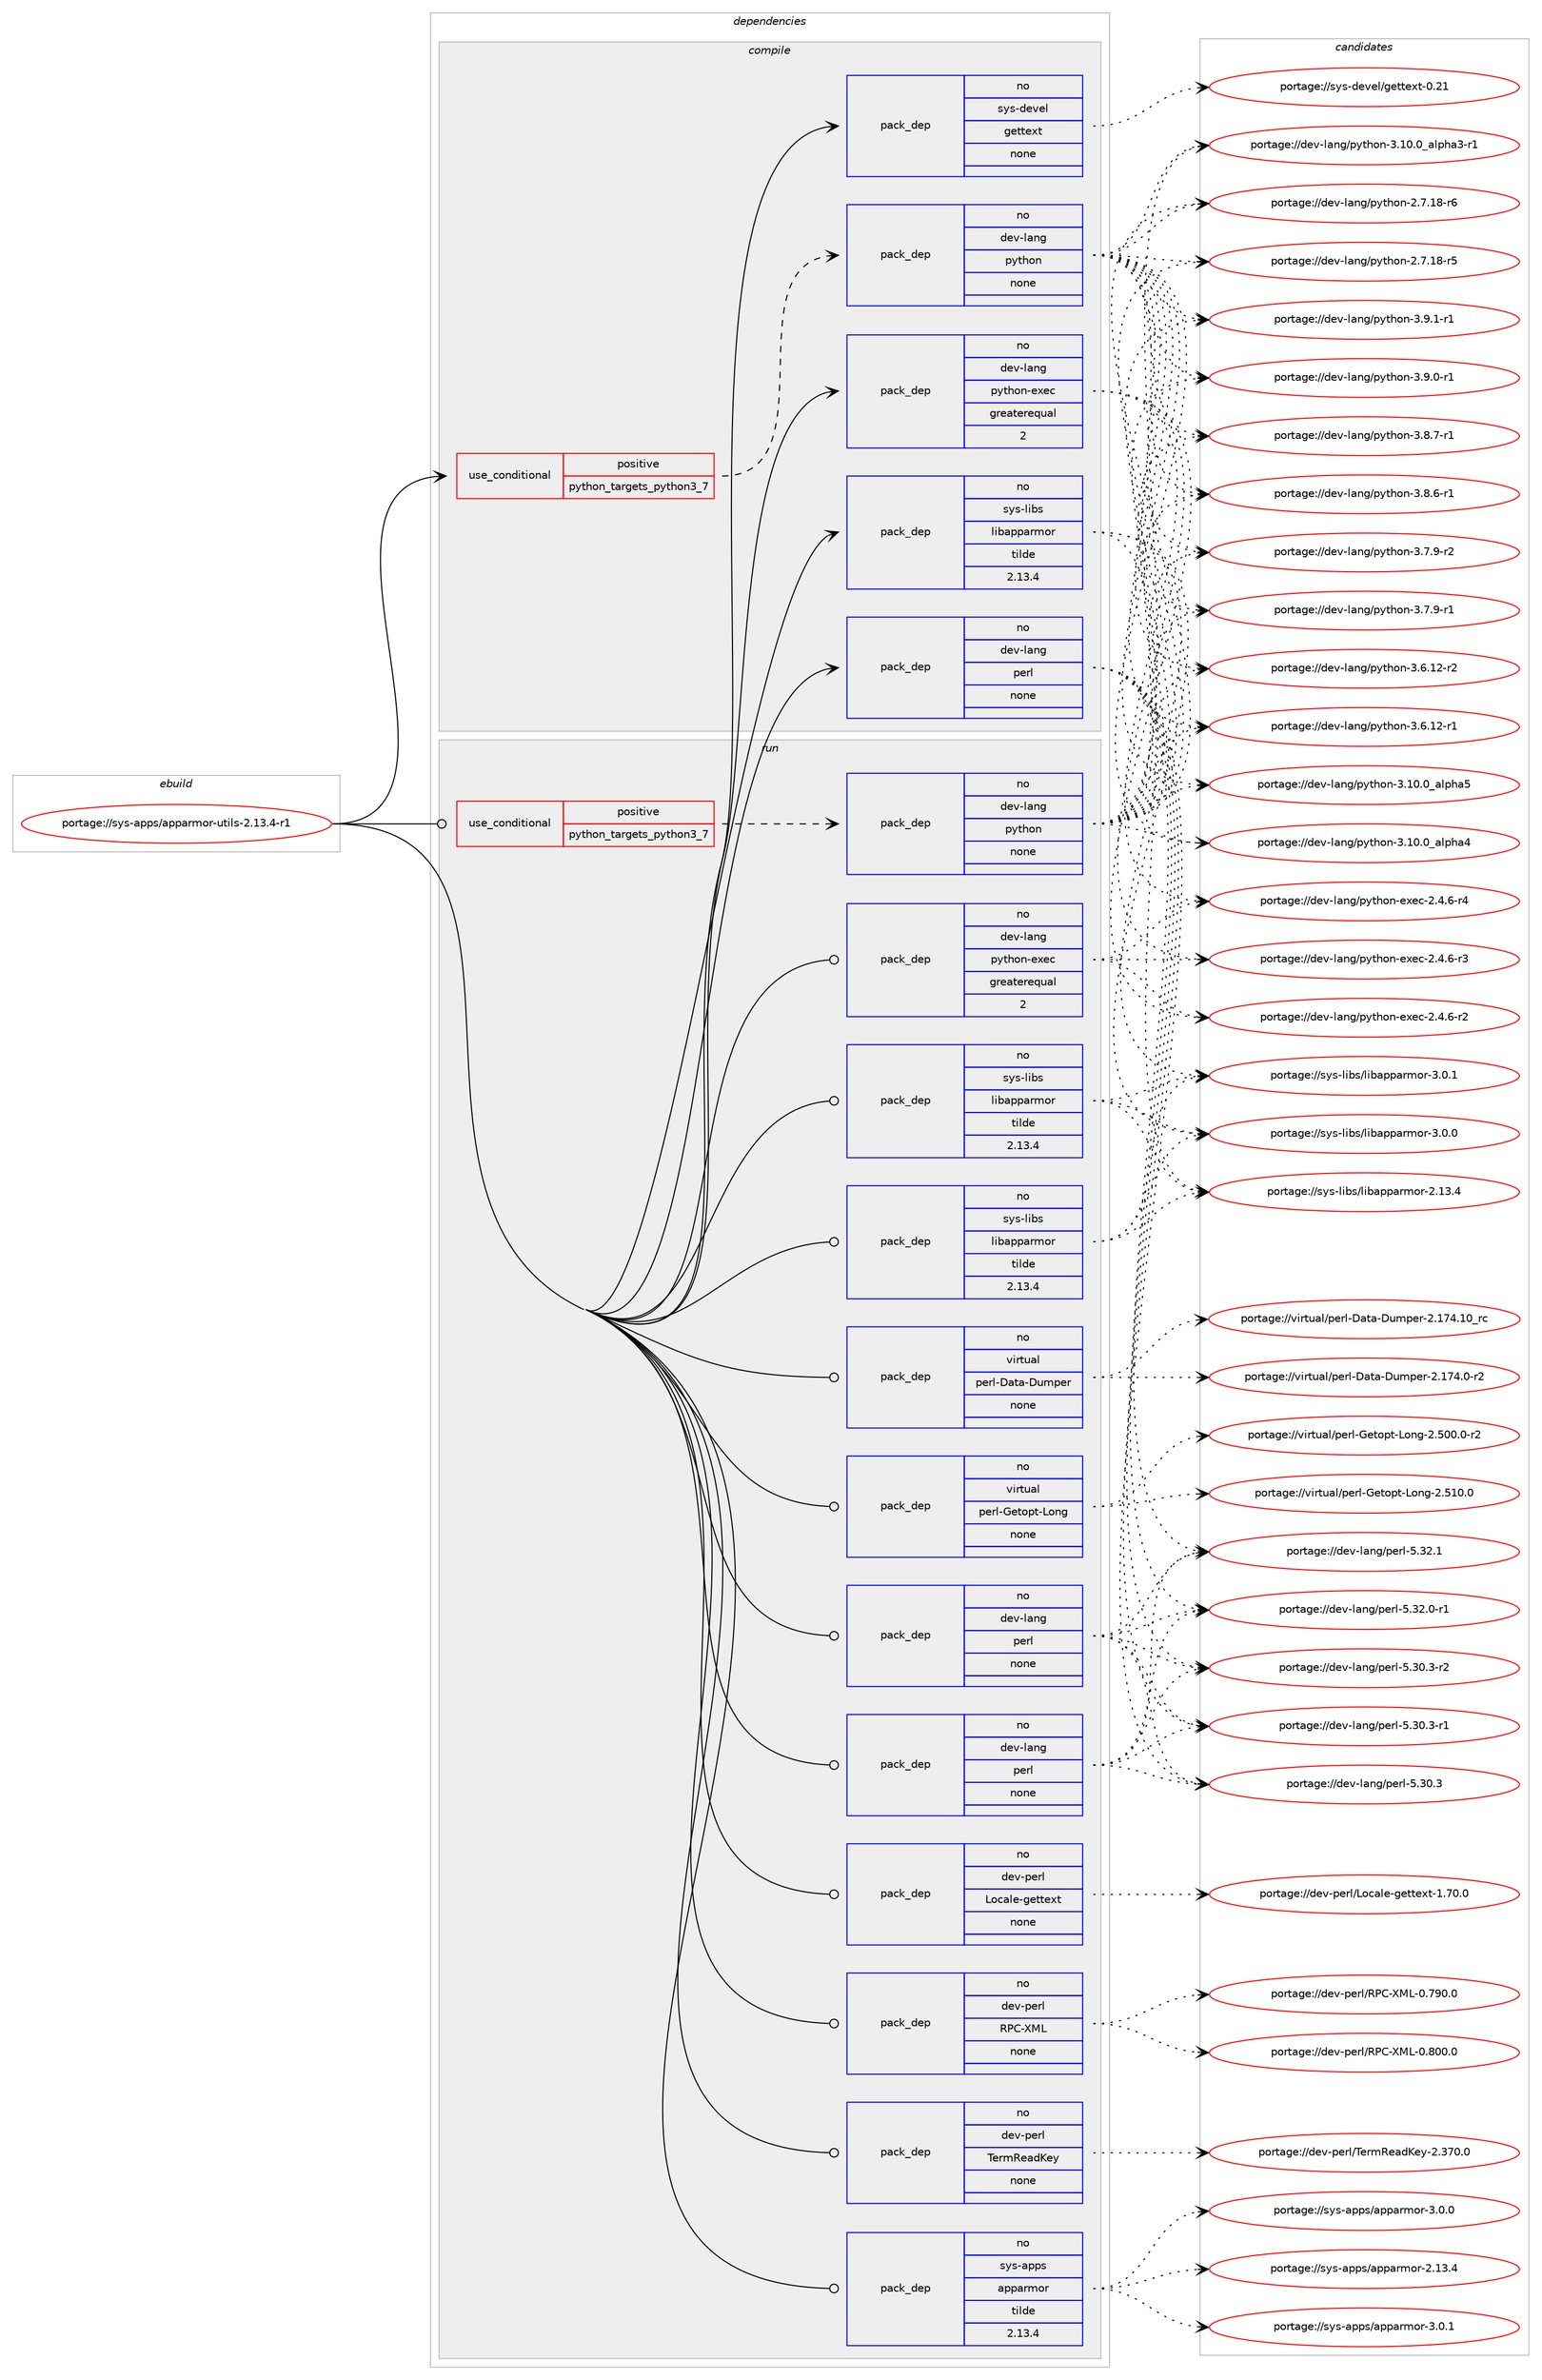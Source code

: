 digraph prolog {

# *************
# Graph options
# *************

newrank=true;
concentrate=true;
compound=true;
graph [rankdir=LR,fontname=Helvetica,fontsize=10,ranksep=1.5];#, ranksep=2.5, nodesep=0.2];
edge  [arrowhead=vee];
node  [fontname=Helvetica,fontsize=10];

# **********
# The ebuild
# **********

subgraph cluster_leftcol {
color=gray;
rank=same;
label=<<i>ebuild</i>>;
id [label="portage://sys-apps/apparmor-utils-2.13.4-r1", color=red, width=4, href="../sys-apps/apparmor-utils-2.13.4-r1.svg"];
}

# ****************
# The dependencies
# ****************

subgraph cluster_midcol {
color=gray;
label=<<i>dependencies</i>>;
subgraph cluster_compile {
fillcolor="#eeeeee";
style=filled;
label=<<i>compile</i>>;
subgraph cond3330 {
dependency10947 [label=<<TABLE BORDER="0" CELLBORDER="1" CELLSPACING="0" CELLPADDING="4"><TR><TD ROWSPAN="3" CELLPADDING="10">use_conditional</TD></TR><TR><TD>positive</TD></TR><TR><TD>python_targets_python3_7</TD></TR></TABLE>>, shape=none, color=red];
subgraph pack7518 {
dependency10948 [label=<<TABLE BORDER="0" CELLBORDER="1" CELLSPACING="0" CELLPADDING="4" WIDTH="220"><TR><TD ROWSPAN="6" CELLPADDING="30">pack_dep</TD></TR><TR><TD WIDTH="110">no</TD></TR><TR><TD>dev-lang</TD></TR><TR><TD>python</TD></TR><TR><TD>none</TD></TR><TR><TD></TD></TR></TABLE>>, shape=none, color=blue];
}
dependency10947:e -> dependency10948:w [weight=20,style="dashed",arrowhead="vee"];
}
id:e -> dependency10947:w [weight=20,style="solid",arrowhead="vee"];
subgraph pack7519 {
dependency10949 [label=<<TABLE BORDER="0" CELLBORDER="1" CELLSPACING="0" CELLPADDING="4" WIDTH="220"><TR><TD ROWSPAN="6" CELLPADDING="30">pack_dep</TD></TR><TR><TD WIDTH="110">no</TD></TR><TR><TD>dev-lang</TD></TR><TR><TD>perl</TD></TR><TR><TD>none</TD></TR><TR><TD></TD></TR></TABLE>>, shape=none, color=blue];
}
id:e -> dependency10949:w [weight=20,style="solid",arrowhead="vee"];
subgraph pack7520 {
dependency10950 [label=<<TABLE BORDER="0" CELLBORDER="1" CELLSPACING="0" CELLPADDING="4" WIDTH="220"><TR><TD ROWSPAN="6" CELLPADDING="30">pack_dep</TD></TR><TR><TD WIDTH="110">no</TD></TR><TR><TD>dev-lang</TD></TR><TR><TD>python-exec</TD></TR><TR><TD>greaterequal</TD></TR><TR><TD>2</TD></TR></TABLE>>, shape=none, color=blue];
}
id:e -> dependency10950:w [weight=20,style="solid",arrowhead="vee"];
subgraph pack7521 {
dependency10951 [label=<<TABLE BORDER="0" CELLBORDER="1" CELLSPACING="0" CELLPADDING="4" WIDTH="220"><TR><TD ROWSPAN="6" CELLPADDING="30">pack_dep</TD></TR><TR><TD WIDTH="110">no</TD></TR><TR><TD>sys-devel</TD></TR><TR><TD>gettext</TD></TR><TR><TD>none</TD></TR><TR><TD></TD></TR></TABLE>>, shape=none, color=blue];
}
id:e -> dependency10951:w [weight=20,style="solid",arrowhead="vee"];
subgraph pack7522 {
dependency10952 [label=<<TABLE BORDER="0" CELLBORDER="1" CELLSPACING="0" CELLPADDING="4" WIDTH="220"><TR><TD ROWSPAN="6" CELLPADDING="30">pack_dep</TD></TR><TR><TD WIDTH="110">no</TD></TR><TR><TD>sys-libs</TD></TR><TR><TD>libapparmor</TD></TR><TR><TD>tilde</TD></TR><TR><TD>2.13.4</TD></TR></TABLE>>, shape=none, color=blue];
}
id:e -> dependency10952:w [weight=20,style="solid",arrowhead="vee"];
}
subgraph cluster_compileandrun {
fillcolor="#eeeeee";
style=filled;
label=<<i>compile and run</i>>;
}
subgraph cluster_run {
fillcolor="#eeeeee";
style=filled;
label=<<i>run</i>>;
subgraph cond3331 {
dependency10953 [label=<<TABLE BORDER="0" CELLBORDER="1" CELLSPACING="0" CELLPADDING="4"><TR><TD ROWSPAN="3" CELLPADDING="10">use_conditional</TD></TR><TR><TD>positive</TD></TR><TR><TD>python_targets_python3_7</TD></TR></TABLE>>, shape=none, color=red];
subgraph pack7523 {
dependency10954 [label=<<TABLE BORDER="0" CELLBORDER="1" CELLSPACING="0" CELLPADDING="4" WIDTH="220"><TR><TD ROWSPAN="6" CELLPADDING="30">pack_dep</TD></TR><TR><TD WIDTH="110">no</TD></TR><TR><TD>dev-lang</TD></TR><TR><TD>python</TD></TR><TR><TD>none</TD></TR><TR><TD></TD></TR></TABLE>>, shape=none, color=blue];
}
dependency10953:e -> dependency10954:w [weight=20,style="dashed",arrowhead="vee"];
}
id:e -> dependency10953:w [weight=20,style="solid",arrowhead="odot"];
subgraph pack7524 {
dependency10955 [label=<<TABLE BORDER="0" CELLBORDER="1" CELLSPACING="0" CELLPADDING="4" WIDTH="220"><TR><TD ROWSPAN="6" CELLPADDING="30">pack_dep</TD></TR><TR><TD WIDTH="110">no</TD></TR><TR><TD>dev-lang</TD></TR><TR><TD>perl</TD></TR><TR><TD>none</TD></TR><TR><TD></TD></TR></TABLE>>, shape=none, color=blue];
}
id:e -> dependency10955:w [weight=20,style="solid",arrowhead="odot"];
subgraph pack7525 {
dependency10956 [label=<<TABLE BORDER="0" CELLBORDER="1" CELLSPACING="0" CELLPADDING="4" WIDTH="220"><TR><TD ROWSPAN="6" CELLPADDING="30">pack_dep</TD></TR><TR><TD WIDTH="110">no</TD></TR><TR><TD>dev-lang</TD></TR><TR><TD>perl</TD></TR><TR><TD>none</TD></TR><TR><TD></TD></TR></TABLE>>, shape=none, color=blue];
}
id:e -> dependency10956:w [weight=20,style="solid",arrowhead="odot"];
subgraph pack7526 {
dependency10957 [label=<<TABLE BORDER="0" CELLBORDER="1" CELLSPACING="0" CELLPADDING="4" WIDTH="220"><TR><TD ROWSPAN="6" CELLPADDING="30">pack_dep</TD></TR><TR><TD WIDTH="110">no</TD></TR><TR><TD>dev-lang</TD></TR><TR><TD>python-exec</TD></TR><TR><TD>greaterequal</TD></TR><TR><TD>2</TD></TR></TABLE>>, shape=none, color=blue];
}
id:e -> dependency10957:w [weight=20,style="solid",arrowhead="odot"];
subgraph pack7527 {
dependency10958 [label=<<TABLE BORDER="0" CELLBORDER="1" CELLSPACING="0" CELLPADDING="4" WIDTH="220"><TR><TD ROWSPAN="6" CELLPADDING="30">pack_dep</TD></TR><TR><TD WIDTH="110">no</TD></TR><TR><TD>dev-perl</TD></TR><TR><TD>Locale-gettext</TD></TR><TR><TD>none</TD></TR><TR><TD></TD></TR></TABLE>>, shape=none, color=blue];
}
id:e -> dependency10958:w [weight=20,style="solid",arrowhead="odot"];
subgraph pack7528 {
dependency10959 [label=<<TABLE BORDER="0" CELLBORDER="1" CELLSPACING="0" CELLPADDING="4" WIDTH="220"><TR><TD ROWSPAN="6" CELLPADDING="30">pack_dep</TD></TR><TR><TD WIDTH="110">no</TD></TR><TR><TD>dev-perl</TD></TR><TR><TD>RPC-XML</TD></TR><TR><TD>none</TD></TR><TR><TD></TD></TR></TABLE>>, shape=none, color=blue];
}
id:e -> dependency10959:w [weight=20,style="solid",arrowhead="odot"];
subgraph pack7529 {
dependency10960 [label=<<TABLE BORDER="0" CELLBORDER="1" CELLSPACING="0" CELLPADDING="4" WIDTH="220"><TR><TD ROWSPAN="6" CELLPADDING="30">pack_dep</TD></TR><TR><TD WIDTH="110">no</TD></TR><TR><TD>dev-perl</TD></TR><TR><TD>TermReadKey</TD></TR><TR><TD>none</TD></TR><TR><TD></TD></TR></TABLE>>, shape=none, color=blue];
}
id:e -> dependency10960:w [weight=20,style="solid",arrowhead="odot"];
subgraph pack7530 {
dependency10961 [label=<<TABLE BORDER="0" CELLBORDER="1" CELLSPACING="0" CELLPADDING="4" WIDTH="220"><TR><TD ROWSPAN="6" CELLPADDING="30">pack_dep</TD></TR><TR><TD WIDTH="110">no</TD></TR><TR><TD>sys-apps</TD></TR><TR><TD>apparmor</TD></TR><TR><TD>tilde</TD></TR><TR><TD>2.13.4</TD></TR></TABLE>>, shape=none, color=blue];
}
id:e -> dependency10961:w [weight=20,style="solid",arrowhead="odot"];
subgraph pack7531 {
dependency10962 [label=<<TABLE BORDER="0" CELLBORDER="1" CELLSPACING="0" CELLPADDING="4" WIDTH="220"><TR><TD ROWSPAN="6" CELLPADDING="30">pack_dep</TD></TR><TR><TD WIDTH="110">no</TD></TR><TR><TD>sys-libs</TD></TR><TR><TD>libapparmor</TD></TR><TR><TD>tilde</TD></TR><TR><TD>2.13.4</TD></TR></TABLE>>, shape=none, color=blue];
}
id:e -> dependency10962:w [weight=20,style="solid",arrowhead="odot"];
subgraph pack7532 {
dependency10963 [label=<<TABLE BORDER="0" CELLBORDER="1" CELLSPACING="0" CELLPADDING="4" WIDTH="220"><TR><TD ROWSPAN="6" CELLPADDING="30">pack_dep</TD></TR><TR><TD WIDTH="110">no</TD></TR><TR><TD>sys-libs</TD></TR><TR><TD>libapparmor</TD></TR><TR><TD>tilde</TD></TR><TR><TD>2.13.4</TD></TR></TABLE>>, shape=none, color=blue];
}
id:e -> dependency10963:w [weight=20,style="solid",arrowhead="odot"];
subgraph pack7533 {
dependency10964 [label=<<TABLE BORDER="0" CELLBORDER="1" CELLSPACING="0" CELLPADDING="4" WIDTH="220"><TR><TD ROWSPAN="6" CELLPADDING="30">pack_dep</TD></TR><TR><TD WIDTH="110">no</TD></TR><TR><TD>virtual</TD></TR><TR><TD>perl-Data-Dumper</TD></TR><TR><TD>none</TD></TR><TR><TD></TD></TR></TABLE>>, shape=none, color=blue];
}
id:e -> dependency10964:w [weight=20,style="solid",arrowhead="odot"];
subgraph pack7534 {
dependency10965 [label=<<TABLE BORDER="0" CELLBORDER="1" CELLSPACING="0" CELLPADDING="4" WIDTH="220"><TR><TD ROWSPAN="6" CELLPADDING="30">pack_dep</TD></TR><TR><TD WIDTH="110">no</TD></TR><TR><TD>virtual</TD></TR><TR><TD>perl-Getopt-Long</TD></TR><TR><TD>none</TD></TR><TR><TD></TD></TR></TABLE>>, shape=none, color=blue];
}
id:e -> dependency10965:w [weight=20,style="solid",arrowhead="odot"];
}
}

# **************
# The candidates
# **************

subgraph cluster_choices {
rank=same;
color=gray;
label=<<i>candidates</i>>;

subgraph choice7518 {
color=black;
nodesep=1;
choice1001011184510897110103471121211161041111104551465746494511449 [label="portage://dev-lang/python-3.9.1-r1", color=red, width=4,href="../dev-lang/python-3.9.1-r1.svg"];
choice1001011184510897110103471121211161041111104551465746484511449 [label="portage://dev-lang/python-3.9.0-r1", color=red, width=4,href="../dev-lang/python-3.9.0-r1.svg"];
choice1001011184510897110103471121211161041111104551465646554511449 [label="portage://dev-lang/python-3.8.7-r1", color=red, width=4,href="../dev-lang/python-3.8.7-r1.svg"];
choice1001011184510897110103471121211161041111104551465646544511449 [label="portage://dev-lang/python-3.8.6-r1", color=red, width=4,href="../dev-lang/python-3.8.6-r1.svg"];
choice1001011184510897110103471121211161041111104551465546574511450 [label="portage://dev-lang/python-3.7.9-r2", color=red, width=4,href="../dev-lang/python-3.7.9-r2.svg"];
choice1001011184510897110103471121211161041111104551465546574511449 [label="portage://dev-lang/python-3.7.9-r1", color=red, width=4,href="../dev-lang/python-3.7.9-r1.svg"];
choice100101118451089711010347112121116104111110455146544649504511450 [label="portage://dev-lang/python-3.6.12-r2", color=red, width=4,href="../dev-lang/python-3.6.12-r2.svg"];
choice100101118451089711010347112121116104111110455146544649504511449 [label="portage://dev-lang/python-3.6.12-r1", color=red, width=4,href="../dev-lang/python-3.6.12-r1.svg"];
choice1001011184510897110103471121211161041111104551464948464895971081121049753 [label="portage://dev-lang/python-3.10.0_alpha5", color=red, width=4,href="../dev-lang/python-3.10.0_alpha5.svg"];
choice1001011184510897110103471121211161041111104551464948464895971081121049752 [label="portage://dev-lang/python-3.10.0_alpha4", color=red, width=4,href="../dev-lang/python-3.10.0_alpha4.svg"];
choice10010111845108971101034711212111610411111045514649484648959710811210497514511449 [label="portage://dev-lang/python-3.10.0_alpha3-r1", color=red, width=4,href="../dev-lang/python-3.10.0_alpha3-r1.svg"];
choice100101118451089711010347112121116104111110455046554649564511454 [label="portage://dev-lang/python-2.7.18-r6", color=red, width=4,href="../dev-lang/python-2.7.18-r6.svg"];
choice100101118451089711010347112121116104111110455046554649564511453 [label="portage://dev-lang/python-2.7.18-r5", color=red, width=4,href="../dev-lang/python-2.7.18-r5.svg"];
dependency10948:e -> choice1001011184510897110103471121211161041111104551465746494511449:w [style=dotted,weight="100"];
dependency10948:e -> choice1001011184510897110103471121211161041111104551465746484511449:w [style=dotted,weight="100"];
dependency10948:e -> choice1001011184510897110103471121211161041111104551465646554511449:w [style=dotted,weight="100"];
dependency10948:e -> choice1001011184510897110103471121211161041111104551465646544511449:w [style=dotted,weight="100"];
dependency10948:e -> choice1001011184510897110103471121211161041111104551465546574511450:w [style=dotted,weight="100"];
dependency10948:e -> choice1001011184510897110103471121211161041111104551465546574511449:w [style=dotted,weight="100"];
dependency10948:e -> choice100101118451089711010347112121116104111110455146544649504511450:w [style=dotted,weight="100"];
dependency10948:e -> choice100101118451089711010347112121116104111110455146544649504511449:w [style=dotted,weight="100"];
dependency10948:e -> choice1001011184510897110103471121211161041111104551464948464895971081121049753:w [style=dotted,weight="100"];
dependency10948:e -> choice1001011184510897110103471121211161041111104551464948464895971081121049752:w [style=dotted,weight="100"];
dependency10948:e -> choice10010111845108971101034711212111610411111045514649484648959710811210497514511449:w [style=dotted,weight="100"];
dependency10948:e -> choice100101118451089711010347112121116104111110455046554649564511454:w [style=dotted,weight="100"];
dependency10948:e -> choice100101118451089711010347112121116104111110455046554649564511453:w [style=dotted,weight="100"];
}
subgraph choice7519 {
color=black;
nodesep=1;
choice10010111845108971101034711210111410845534651504649 [label="portage://dev-lang/perl-5.32.1", color=red, width=4,href="../dev-lang/perl-5.32.1.svg"];
choice100101118451089711010347112101114108455346515046484511449 [label="portage://dev-lang/perl-5.32.0-r1", color=red, width=4,href="../dev-lang/perl-5.32.0-r1.svg"];
choice100101118451089711010347112101114108455346514846514511450 [label="portage://dev-lang/perl-5.30.3-r2", color=red, width=4,href="../dev-lang/perl-5.30.3-r2.svg"];
choice100101118451089711010347112101114108455346514846514511449 [label="portage://dev-lang/perl-5.30.3-r1", color=red, width=4,href="../dev-lang/perl-5.30.3-r1.svg"];
choice10010111845108971101034711210111410845534651484651 [label="portage://dev-lang/perl-5.30.3", color=red, width=4,href="../dev-lang/perl-5.30.3.svg"];
dependency10949:e -> choice10010111845108971101034711210111410845534651504649:w [style=dotted,weight="100"];
dependency10949:e -> choice100101118451089711010347112101114108455346515046484511449:w [style=dotted,weight="100"];
dependency10949:e -> choice100101118451089711010347112101114108455346514846514511450:w [style=dotted,weight="100"];
dependency10949:e -> choice100101118451089711010347112101114108455346514846514511449:w [style=dotted,weight="100"];
dependency10949:e -> choice10010111845108971101034711210111410845534651484651:w [style=dotted,weight="100"];
}
subgraph choice7520 {
color=black;
nodesep=1;
choice10010111845108971101034711212111610411111045101120101994550465246544511452 [label="portage://dev-lang/python-exec-2.4.6-r4", color=red, width=4,href="../dev-lang/python-exec-2.4.6-r4.svg"];
choice10010111845108971101034711212111610411111045101120101994550465246544511451 [label="portage://dev-lang/python-exec-2.4.6-r3", color=red, width=4,href="../dev-lang/python-exec-2.4.6-r3.svg"];
choice10010111845108971101034711212111610411111045101120101994550465246544511450 [label="portage://dev-lang/python-exec-2.4.6-r2", color=red, width=4,href="../dev-lang/python-exec-2.4.6-r2.svg"];
dependency10950:e -> choice10010111845108971101034711212111610411111045101120101994550465246544511452:w [style=dotted,weight="100"];
dependency10950:e -> choice10010111845108971101034711212111610411111045101120101994550465246544511451:w [style=dotted,weight="100"];
dependency10950:e -> choice10010111845108971101034711212111610411111045101120101994550465246544511450:w [style=dotted,weight="100"];
}
subgraph choice7521 {
color=black;
nodesep=1;
choice11512111545100101118101108471031011161161011201164548465049 [label="portage://sys-devel/gettext-0.21", color=red, width=4,href="../sys-devel/gettext-0.21.svg"];
dependency10951:e -> choice11512111545100101118101108471031011161161011201164548465049:w [style=dotted,weight="100"];
}
subgraph choice7522 {
color=black;
nodesep=1;
choice115121115451081059811547108105989711211297114109111114455146484649 [label="portage://sys-libs/libapparmor-3.0.1", color=red, width=4,href="../sys-libs/libapparmor-3.0.1.svg"];
choice115121115451081059811547108105989711211297114109111114455146484648 [label="portage://sys-libs/libapparmor-3.0.0", color=red, width=4,href="../sys-libs/libapparmor-3.0.0.svg"];
choice11512111545108105981154710810598971121129711410911111445504649514652 [label="portage://sys-libs/libapparmor-2.13.4", color=red, width=4,href="../sys-libs/libapparmor-2.13.4.svg"];
dependency10952:e -> choice115121115451081059811547108105989711211297114109111114455146484649:w [style=dotted,weight="100"];
dependency10952:e -> choice115121115451081059811547108105989711211297114109111114455146484648:w [style=dotted,weight="100"];
dependency10952:e -> choice11512111545108105981154710810598971121129711410911111445504649514652:w [style=dotted,weight="100"];
}
subgraph choice7523 {
color=black;
nodesep=1;
choice1001011184510897110103471121211161041111104551465746494511449 [label="portage://dev-lang/python-3.9.1-r1", color=red, width=4,href="../dev-lang/python-3.9.1-r1.svg"];
choice1001011184510897110103471121211161041111104551465746484511449 [label="portage://dev-lang/python-3.9.0-r1", color=red, width=4,href="../dev-lang/python-3.9.0-r1.svg"];
choice1001011184510897110103471121211161041111104551465646554511449 [label="portage://dev-lang/python-3.8.7-r1", color=red, width=4,href="../dev-lang/python-3.8.7-r1.svg"];
choice1001011184510897110103471121211161041111104551465646544511449 [label="portage://dev-lang/python-3.8.6-r1", color=red, width=4,href="../dev-lang/python-3.8.6-r1.svg"];
choice1001011184510897110103471121211161041111104551465546574511450 [label="portage://dev-lang/python-3.7.9-r2", color=red, width=4,href="../dev-lang/python-3.7.9-r2.svg"];
choice1001011184510897110103471121211161041111104551465546574511449 [label="portage://dev-lang/python-3.7.9-r1", color=red, width=4,href="../dev-lang/python-3.7.9-r1.svg"];
choice100101118451089711010347112121116104111110455146544649504511450 [label="portage://dev-lang/python-3.6.12-r2", color=red, width=4,href="../dev-lang/python-3.6.12-r2.svg"];
choice100101118451089711010347112121116104111110455146544649504511449 [label="portage://dev-lang/python-3.6.12-r1", color=red, width=4,href="../dev-lang/python-3.6.12-r1.svg"];
choice1001011184510897110103471121211161041111104551464948464895971081121049753 [label="portage://dev-lang/python-3.10.0_alpha5", color=red, width=4,href="../dev-lang/python-3.10.0_alpha5.svg"];
choice1001011184510897110103471121211161041111104551464948464895971081121049752 [label="portage://dev-lang/python-3.10.0_alpha4", color=red, width=4,href="../dev-lang/python-3.10.0_alpha4.svg"];
choice10010111845108971101034711212111610411111045514649484648959710811210497514511449 [label="portage://dev-lang/python-3.10.0_alpha3-r1", color=red, width=4,href="../dev-lang/python-3.10.0_alpha3-r1.svg"];
choice100101118451089711010347112121116104111110455046554649564511454 [label="portage://dev-lang/python-2.7.18-r6", color=red, width=4,href="../dev-lang/python-2.7.18-r6.svg"];
choice100101118451089711010347112121116104111110455046554649564511453 [label="portage://dev-lang/python-2.7.18-r5", color=red, width=4,href="../dev-lang/python-2.7.18-r5.svg"];
dependency10954:e -> choice1001011184510897110103471121211161041111104551465746494511449:w [style=dotted,weight="100"];
dependency10954:e -> choice1001011184510897110103471121211161041111104551465746484511449:w [style=dotted,weight="100"];
dependency10954:e -> choice1001011184510897110103471121211161041111104551465646554511449:w [style=dotted,weight="100"];
dependency10954:e -> choice1001011184510897110103471121211161041111104551465646544511449:w [style=dotted,weight="100"];
dependency10954:e -> choice1001011184510897110103471121211161041111104551465546574511450:w [style=dotted,weight="100"];
dependency10954:e -> choice1001011184510897110103471121211161041111104551465546574511449:w [style=dotted,weight="100"];
dependency10954:e -> choice100101118451089711010347112121116104111110455146544649504511450:w [style=dotted,weight="100"];
dependency10954:e -> choice100101118451089711010347112121116104111110455146544649504511449:w [style=dotted,weight="100"];
dependency10954:e -> choice1001011184510897110103471121211161041111104551464948464895971081121049753:w [style=dotted,weight="100"];
dependency10954:e -> choice1001011184510897110103471121211161041111104551464948464895971081121049752:w [style=dotted,weight="100"];
dependency10954:e -> choice10010111845108971101034711212111610411111045514649484648959710811210497514511449:w [style=dotted,weight="100"];
dependency10954:e -> choice100101118451089711010347112121116104111110455046554649564511454:w [style=dotted,weight="100"];
dependency10954:e -> choice100101118451089711010347112121116104111110455046554649564511453:w [style=dotted,weight="100"];
}
subgraph choice7524 {
color=black;
nodesep=1;
choice10010111845108971101034711210111410845534651504649 [label="portage://dev-lang/perl-5.32.1", color=red, width=4,href="../dev-lang/perl-5.32.1.svg"];
choice100101118451089711010347112101114108455346515046484511449 [label="portage://dev-lang/perl-5.32.0-r1", color=red, width=4,href="../dev-lang/perl-5.32.0-r1.svg"];
choice100101118451089711010347112101114108455346514846514511450 [label="portage://dev-lang/perl-5.30.3-r2", color=red, width=4,href="../dev-lang/perl-5.30.3-r2.svg"];
choice100101118451089711010347112101114108455346514846514511449 [label="portage://dev-lang/perl-5.30.3-r1", color=red, width=4,href="../dev-lang/perl-5.30.3-r1.svg"];
choice10010111845108971101034711210111410845534651484651 [label="portage://dev-lang/perl-5.30.3", color=red, width=4,href="../dev-lang/perl-5.30.3.svg"];
dependency10955:e -> choice10010111845108971101034711210111410845534651504649:w [style=dotted,weight="100"];
dependency10955:e -> choice100101118451089711010347112101114108455346515046484511449:w [style=dotted,weight="100"];
dependency10955:e -> choice100101118451089711010347112101114108455346514846514511450:w [style=dotted,weight="100"];
dependency10955:e -> choice100101118451089711010347112101114108455346514846514511449:w [style=dotted,weight="100"];
dependency10955:e -> choice10010111845108971101034711210111410845534651484651:w [style=dotted,weight="100"];
}
subgraph choice7525 {
color=black;
nodesep=1;
choice10010111845108971101034711210111410845534651504649 [label="portage://dev-lang/perl-5.32.1", color=red, width=4,href="../dev-lang/perl-5.32.1.svg"];
choice100101118451089711010347112101114108455346515046484511449 [label="portage://dev-lang/perl-5.32.0-r1", color=red, width=4,href="../dev-lang/perl-5.32.0-r1.svg"];
choice100101118451089711010347112101114108455346514846514511450 [label="portage://dev-lang/perl-5.30.3-r2", color=red, width=4,href="../dev-lang/perl-5.30.3-r2.svg"];
choice100101118451089711010347112101114108455346514846514511449 [label="portage://dev-lang/perl-5.30.3-r1", color=red, width=4,href="../dev-lang/perl-5.30.3-r1.svg"];
choice10010111845108971101034711210111410845534651484651 [label="portage://dev-lang/perl-5.30.3", color=red, width=4,href="../dev-lang/perl-5.30.3.svg"];
dependency10956:e -> choice10010111845108971101034711210111410845534651504649:w [style=dotted,weight="100"];
dependency10956:e -> choice100101118451089711010347112101114108455346515046484511449:w [style=dotted,weight="100"];
dependency10956:e -> choice100101118451089711010347112101114108455346514846514511450:w [style=dotted,weight="100"];
dependency10956:e -> choice100101118451089711010347112101114108455346514846514511449:w [style=dotted,weight="100"];
dependency10956:e -> choice10010111845108971101034711210111410845534651484651:w [style=dotted,weight="100"];
}
subgraph choice7526 {
color=black;
nodesep=1;
choice10010111845108971101034711212111610411111045101120101994550465246544511452 [label="portage://dev-lang/python-exec-2.4.6-r4", color=red, width=4,href="../dev-lang/python-exec-2.4.6-r4.svg"];
choice10010111845108971101034711212111610411111045101120101994550465246544511451 [label="portage://dev-lang/python-exec-2.4.6-r3", color=red, width=4,href="../dev-lang/python-exec-2.4.6-r3.svg"];
choice10010111845108971101034711212111610411111045101120101994550465246544511450 [label="portage://dev-lang/python-exec-2.4.6-r2", color=red, width=4,href="../dev-lang/python-exec-2.4.6-r2.svg"];
dependency10957:e -> choice10010111845108971101034711212111610411111045101120101994550465246544511452:w [style=dotted,weight="100"];
dependency10957:e -> choice10010111845108971101034711212111610411111045101120101994550465246544511451:w [style=dotted,weight="100"];
dependency10957:e -> choice10010111845108971101034711212111610411111045101120101994550465246544511450:w [style=dotted,weight="100"];
}
subgraph choice7527 {
color=black;
nodesep=1;
choice10010111845112101114108477611199971081014510310111611610112011645494655484648 [label="portage://dev-perl/Locale-gettext-1.70.0", color=red, width=4,href="../dev-perl/Locale-gettext-1.70.0.svg"];
dependency10958:e -> choice10010111845112101114108477611199971081014510310111611610112011645494655484648:w [style=dotted,weight="100"];
}
subgraph choice7528 {
color=black;
nodesep=1;
choice1001011184511210111410847828067458877764548465648484648 [label="portage://dev-perl/RPC-XML-0.800.0", color=red, width=4,href="../dev-perl/RPC-XML-0.800.0.svg"];
choice1001011184511210111410847828067458877764548465557484648 [label="portage://dev-perl/RPC-XML-0.790.0", color=red, width=4,href="../dev-perl/RPC-XML-0.790.0.svg"];
dependency10959:e -> choice1001011184511210111410847828067458877764548465648484648:w [style=dotted,weight="100"];
dependency10959:e -> choice1001011184511210111410847828067458877764548465557484648:w [style=dotted,weight="100"];
}
subgraph choice7529 {
color=black;
nodesep=1;
choice1001011184511210111410847841011141098210197100751011214550465155484648 [label="portage://dev-perl/TermReadKey-2.370.0", color=red, width=4,href="../dev-perl/TermReadKey-2.370.0.svg"];
dependency10960:e -> choice1001011184511210111410847841011141098210197100751011214550465155484648:w [style=dotted,weight="100"];
}
subgraph choice7530 {
color=black;
nodesep=1;
choice1151211154597112112115479711211297114109111114455146484649 [label="portage://sys-apps/apparmor-3.0.1", color=red, width=4,href="../sys-apps/apparmor-3.0.1.svg"];
choice1151211154597112112115479711211297114109111114455146484648 [label="portage://sys-apps/apparmor-3.0.0", color=red, width=4,href="../sys-apps/apparmor-3.0.0.svg"];
choice115121115459711211211547971121129711410911111445504649514652 [label="portage://sys-apps/apparmor-2.13.4", color=red, width=4,href="../sys-apps/apparmor-2.13.4.svg"];
dependency10961:e -> choice1151211154597112112115479711211297114109111114455146484649:w [style=dotted,weight="100"];
dependency10961:e -> choice1151211154597112112115479711211297114109111114455146484648:w [style=dotted,weight="100"];
dependency10961:e -> choice115121115459711211211547971121129711410911111445504649514652:w [style=dotted,weight="100"];
}
subgraph choice7531 {
color=black;
nodesep=1;
choice115121115451081059811547108105989711211297114109111114455146484649 [label="portage://sys-libs/libapparmor-3.0.1", color=red, width=4,href="../sys-libs/libapparmor-3.0.1.svg"];
choice115121115451081059811547108105989711211297114109111114455146484648 [label="portage://sys-libs/libapparmor-3.0.0", color=red, width=4,href="../sys-libs/libapparmor-3.0.0.svg"];
choice11512111545108105981154710810598971121129711410911111445504649514652 [label="portage://sys-libs/libapparmor-2.13.4", color=red, width=4,href="../sys-libs/libapparmor-2.13.4.svg"];
dependency10962:e -> choice115121115451081059811547108105989711211297114109111114455146484649:w [style=dotted,weight="100"];
dependency10962:e -> choice115121115451081059811547108105989711211297114109111114455146484648:w [style=dotted,weight="100"];
dependency10962:e -> choice11512111545108105981154710810598971121129711410911111445504649514652:w [style=dotted,weight="100"];
}
subgraph choice7532 {
color=black;
nodesep=1;
choice115121115451081059811547108105989711211297114109111114455146484649 [label="portage://sys-libs/libapparmor-3.0.1", color=red, width=4,href="../sys-libs/libapparmor-3.0.1.svg"];
choice115121115451081059811547108105989711211297114109111114455146484648 [label="portage://sys-libs/libapparmor-3.0.0", color=red, width=4,href="../sys-libs/libapparmor-3.0.0.svg"];
choice11512111545108105981154710810598971121129711410911111445504649514652 [label="portage://sys-libs/libapparmor-2.13.4", color=red, width=4,href="../sys-libs/libapparmor-2.13.4.svg"];
dependency10963:e -> choice115121115451081059811547108105989711211297114109111114455146484649:w [style=dotted,weight="100"];
dependency10963:e -> choice115121115451081059811547108105989711211297114109111114455146484648:w [style=dotted,weight="100"];
dependency10963:e -> choice11512111545108105981154710810598971121129711410911111445504649514652:w [style=dotted,weight="100"];
}
subgraph choice7533 {
color=black;
nodesep=1;
choice11810511411611797108471121011141084568971169745681171091121011144550464955524649489511499 [label="portage://virtual/perl-Data-Dumper-2.174.10_rc", color=red, width=4,href="../virtual/perl-Data-Dumper-2.174.10_rc.svg"];
choice118105114116117971084711210111410845689711697456811710911210111445504649555246484511450 [label="portage://virtual/perl-Data-Dumper-2.174.0-r2", color=red, width=4,href="../virtual/perl-Data-Dumper-2.174.0-r2.svg"];
dependency10964:e -> choice11810511411611797108471121011141084568971169745681171091121011144550464955524649489511499:w [style=dotted,weight="100"];
dependency10964:e -> choice118105114116117971084711210111410845689711697456811710911210111445504649555246484511450:w [style=dotted,weight="100"];
}
subgraph choice7534 {
color=black;
nodesep=1;
choice1181051141161179710847112101114108457110111611111211645761111101034550465349484648 [label="portage://virtual/perl-Getopt-Long-2.510.0", color=red, width=4,href="../virtual/perl-Getopt-Long-2.510.0.svg"];
choice11810511411611797108471121011141084571101116111112116457611111010345504653484846484511450 [label="portage://virtual/perl-Getopt-Long-2.500.0-r2", color=red, width=4,href="../virtual/perl-Getopt-Long-2.500.0-r2.svg"];
dependency10965:e -> choice1181051141161179710847112101114108457110111611111211645761111101034550465349484648:w [style=dotted,weight="100"];
dependency10965:e -> choice11810511411611797108471121011141084571101116111112116457611111010345504653484846484511450:w [style=dotted,weight="100"];
}
}

}
